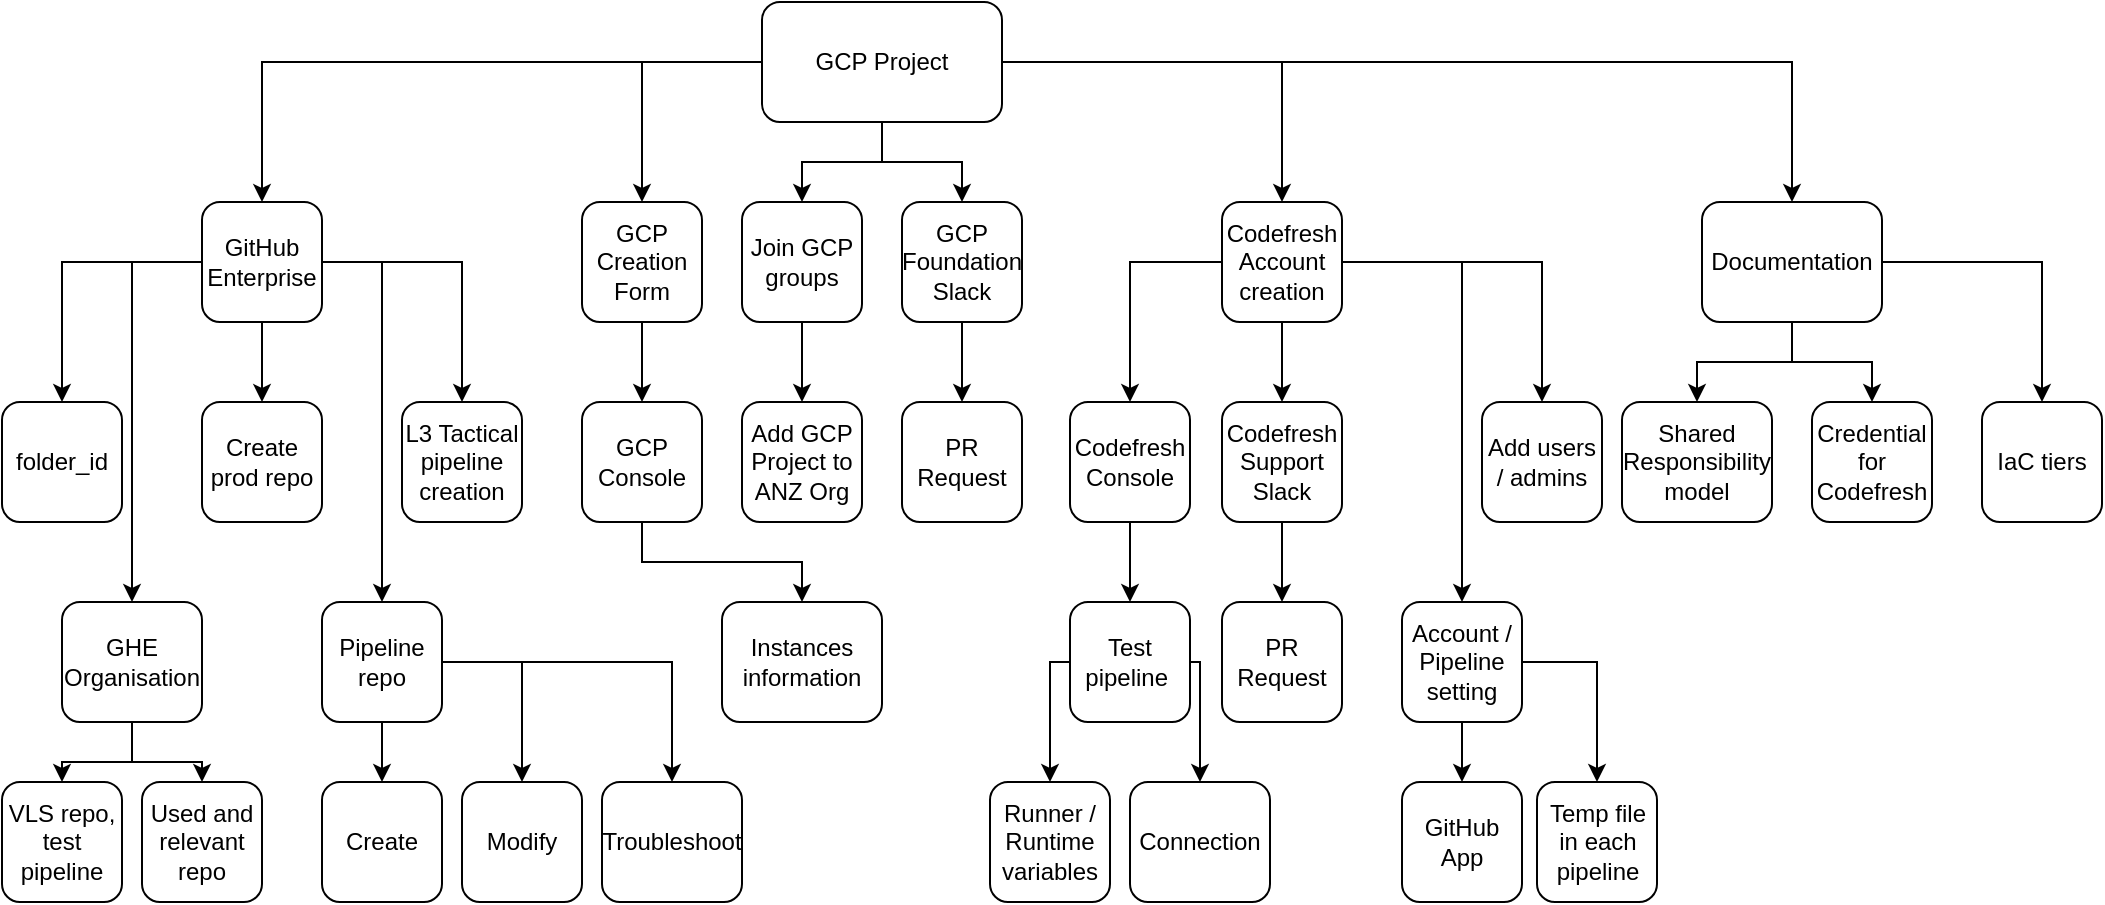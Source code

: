 <mxfile version="21.3.5" type="github">
  <diagram name="Page-1" id="9nQZp-bhMbMmAc3_5lMY">
    <mxGraphModel dx="1567" dy="610" grid="1" gridSize="10" guides="1" tooltips="1" connect="1" arrows="1" fold="1" page="0" pageScale="1" pageWidth="827" pageHeight="1169" math="0" shadow="0">
      <root>
        <mxCell id="0" />
        <mxCell id="1" parent="0" />
        <mxCell id="txJa7mbwUbljSVHN-Wby-42" style="edgeStyle=orthogonalEdgeStyle;rounded=0;orthogonalLoop=1;jettySize=auto;html=1;entryX=0.5;entryY=0;entryDx=0;entryDy=0;" parent="1" source="txJa7mbwUbljSVHN-Wby-1" target="txJa7mbwUbljSVHN-Wby-2" edge="1">
          <mxGeometry relative="1" as="geometry" />
        </mxCell>
        <mxCell id="txJa7mbwUbljSVHN-Wby-43" style="edgeStyle=orthogonalEdgeStyle;rounded=0;orthogonalLoop=1;jettySize=auto;html=1;entryX=0.5;entryY=0;entryDx=0;entryDy=0;" parent="1" source="txJa7mbwUbljSVHN-Wby-1" target="txJa7mbwUbljSVHN-Wby-3" edge="1">
          <mxGeometry relative="1" as="geometry" />
        </mxCell>
        <mxCell id="txJa7mbwUbljSVHN-Wby-44" style="edgeStyle=orthogonalEdgeStyle;rounded=0;orthogonalLoop=1;jettySize=auto;html=1;entryX=0.5;entryY=0;entryDx=0;entryDy=0;" parent="1" source="txJa7mbwUbljSVHN-Wby-1" target="txJa7mbwUbljSVHN-Wby-7" edge="1">
          <mxGeometry relative="1" as="geometry" />
        </mxCell>
        <mxCell id="txJa7mbwUbljSVHN-Wby-45" style="edgeStyle=orthogonalEdgeStyle;rounded=0;orthogonalLoop=1;jettySize=auto;html=1;entryX=0.5;entryY=0;entryDx=0;entryDy=0;" parent="1" source="txJa7mbwUbljSVHN-Wby-1" target="txJa7mbwUbljSVHN-Wby-9" edge="1">
          <mxGeometry relative="1" as="geometry" />
        </mxCell>
        <mxCell id="txJa7mbwUbljSVHN-Wby-46" style="edgeStyle=orthogonalEdgeStyle;rounded=0;orthogonalLoop=1;jettySize=auto;html=1;" parent="1" source="txJa7mbwUbljSVHN-Wby-1" target="txJa7mbwUbljSVHN-Wby-4" edge="1">
          <mxGeometry relative="1" as="geometry" />
        </mxCell>
        <mxCell id="txJa7mbwUbljSVHN-Wby-47" style="edgeStyle=orthogonalEdgeStyle;rounded=0;orthogonalLoop=1;jettySize=auto;html=1;entryX=0.5;entryY=0;entryDx=0;entryDy=0;" parent="1" source="txJa7mbwUbljSVHN-Wby-1" target="txJa7mbwUbljSVHN-Wby-10" edge="1">
          <mxGeometry relative="1" as="geometry" />
        </mxCell>
        <mxCell id="txJa7mbwUbljSVHN-Wby-1" value="GCP Project" style="rounded=1;whiteSpace=wrap;html=1;" parent="1" vertex="1">
          <mxGeometry x="320" y="20" width="120" height="60" as="geometry" />
        </mxCell>
        <mxCell id="txJa7mbwUbljSVHN-Wby-22" style="edgeStyle=orthogonalEdgeStyle;rounded=0;orthogonalLoop=1;jettySize=auto;html=1;entryX=0.5;entryY=0;entryDx=0;entryDy=0;" parent="1" source="txJa7mbwUbljSVHN-Wby-2" target="txJa7mbwUbljSVHN-Wby-6" edge="1">
          <mxGeometry relative="1" as="geometry" />
        </mxCell>
        <mxCell id="txJa7mbwUbljSVHN-Wby-23" style="edgeStyle=orthogonalEdgeStyle;rounded=0;orthogonalLoop=1;jettySize=auto;html=1;entryX=0.5;entryY=0;entryDx=0;entryDy=0;" parent="1" source="txJa7mbwUbljSVHN-Wby-2" target="txJa7mbwUbljSVHN-Wby-5" edge="1">
          <mxGeometry relative="1" as="geometry" />
        </mxCell>
        <mxCell id="txJa7mbwUbljSVHN-Wby-25" style="edgeStyle=orthogonalEdgeStyle;rounded=0;orthogonalLoop=1;jettySize=auto;html=1;" parent="1" source="txJa7mbwUbljSVHN-Wby-2" target="txJa7mbwUbljSVHN-Wby-12" edge="1">
          <mxGeometry relative="1" as="geometry" />
        </mxCell>
        <mxCell id="txJa7mbwUbljSVHN-Wby-26" style="edgeStyle=orthogonalEdgeStyle;rounded=0;orthogonalLoop=1;jettySize=auto;html=1;entryX=0.5;entryY=0;entryDx=0;entryDy=0;" parent="1" source="txJa7mbwUbljSVHN-Wby-2" target="txJa7mbwUbljSVHN-Wby-16" edge="1">
          <mxGeometry relative="1" as="geometry">
            <Array as="points">
              <mxPoint x="5" y="150" />
            </Array>
          </mxGeometry>
        </mxCell>
        <mxCell id="txJa7mbwUbljSVHN-Wby-27" style="edgeStyle=orthogonalEdgeStyle;rounded=0;orthogonalLoop=1;jettySize=auto;html=1;entryX=0.5;entryY=0;entryDx=0;entryDy=0;" parent="1" source="txJa7mbwUbljSVHN-Wby-2" target="txJa7mbwUbljSVHN-Wby-17" edge="1">
          <mxGeometry relative="1" as="geometry">
            <Array as="points">
              <mxPoint x="130" y="150" />
            </Array>
          </mxGeometry>
        </mxCell>
        <mxCell id="txJa7mbwUbljSVHN-Wby-2" value="GitHub Enterprise" style="rounded=1;whiteSpace=wrap;html=1;" parent="1" vertex="1">
          <mxGeometry x="40" y="120" width="60" height="60" as="geometry" />
        </mxCell>
        <mxCell id="txJa7mbwUbljSVHN-Wby-21" style="edgeStyle=orthogonalEdgeStyle;rounded=0;orthogonalLoop=1;jettySize=auto;html=1;entryX=0.5;entryY=0;entryDx=0;entryDy=0;" parent="1" source="txJa7mbwUbljSVHN-Wby-3" target="txJa7mbwUbljSVHN-Wby-13" edge="1">
          <mxGeometry relative="1" as="geometry" />
        </mxCell>
        <mxCell id="txJa7mbwUbljSVHN-Wby-3" value="GCP Creation Form" style="rounded=1;whiteSpace=wrap;html=1;" parent="1" vertex="1">
          <mxGeometry x="230" y="120" width="60" height="60" as="geometry" />
        </mxCell>
        <mxCell id="txJa7mbwUbljSVHN-Wby-34" style="edgeStyle=orthogonalEdgeStyle;rounded=0;orthogonalLoop=1;jettySize=auto;html=1;entryX=0.5;entryY=0;entryDx=0;entryDy=0;" parent="1" source="txJa7mbwUbljSVHN-Wby-4" target="txJa7mbwUbljSVHN-Wby-15" edge="1">
          <mxGeometry relative="1" as="geometry" />
        </mxCell>
        <mxCell id="txJa7mbwUbljSVHN-Wby-35" style="edgeStyle=orthogonalEdgeStyle;rounded=0;orthogonalLoop=1;jettySize=auto;html=1;entryX=0.5;entryY=0;entryDx=0;entryDy=0;" parent="1" source="txJa7mbwUbljSVHN-Wby-4" target="txJa7mbwUbljSVHN-Wby-11" edge="1">
          <mxGeometry relative="1" as="geometry" />
        </mxCell>
        <mxCell id="txJa7mbwUbljSVHN-Wby-74" style="edgeStyle=orthogonalEdgeStyle;rounded=0;orthogonalLoop=1;jettySize=auto;html=1;entryX=0.5;entryY=0;entryDx=0;entryDy=0;" parent="1" source="txJa7mbwUbljSVHN-Wby-4" target="txJa7mbwUbljSVHN-Wby-49" edge="1">
          <mxGeometry relative="1" as="geometry">
            <Array as="points">
              <mxPoint x="670" y="150" />
            </Array>
          </mxGeometry>
        </mxCell>
        <mxCell id="wPN9mBraVLpkExBd-tSO-5" style="edgeStyle=orthogonalEdgeStyle;rounded=0;orthogonalLoop=1;jettySize=auto;html=1;entryX=0.5;entryY=0;entryDx=0;entryDy=0;" edge="1" parent="1" source="txJa7mbwUbljSVHN-Wby-4" target="wPN9mBraVLpkExBd-tSO-4">
          <mxGeometry relative="1" as="geometry" />
        </mxCell>
        <mxCell id="txJa7mbwUbljSVHN-Wby-4" value="Codefresh Account creation" style="rounded=1;whiteSpace=wrap;html=1;" parent="1" vertex="1">
          <mxGeometry x="550" y="120" width="60" height="60" as="geometry" />
        </mxCell>
        <mxCell id="txJa7mbwUbljSVHN-Wby-5" value="folder_id" style="rounded=1;whiteSpace=wrap;html=1;" parent="1" vertex="1">
          <mxGeometry x="-60" y="220" width="60" height="60" as="geometry" />
        </mxCell>
        <mxCell id="txJa7mbwUbljSVHN-Wby-6" value="Create prod repo" style="rounded=1;whiteSpace=wrap;html=1;" parent="1" vertex="1">
          <mxGeometry x="40" y="220" width="60" height="60" as="geometry" />
        </mxCell>
        <mxCell id="txJa7mbwUbljSVHN-Wby-29" style="edgeStyle=orthogonalEdgeStyle;rounded=0;orthogonalLoop=1;jettySize=auto;html=1;entryX=0.5;entryY=0;entryDx=0;entryDy=0;" parent="1" source="txJa7mbwUbljSVHN-Wby-7" target="txJa7mbwUbljSVHN-Wby-28" edge="1">
          <mxGeometry relative="1" as="geometry" />
        </mxCell>
        <mxCell id="txJa7mbwUbljSVHN-Wby-7" value="Join GCP groups" style="rounded=1;whiteSpace=wrap;html=1;" parent="1" vertex="1">
          <mxGeometry x="310" y="120" width="60" height="60" as="geometry" />
        </mxCell>
        <mxCell id="txJa7mbwUbljSVHN-Wby-8" value="PR Request" style="rounded=1;whiteSpace=wrap;html=1;" parent="1" vertex="1">
          <mxGeometry x="390" y="220" width="60" height="60" as="geometry" />
        </mxCell>
        <mxCell id="txJa7mbwUbljSVHN-Wby-30" style="edgeStyle=orthogonalEdgeStyle;rounded=0;orthogonalLoop=1;jettySize=auto;html=1;entryX=0.5;entryY=0;entryDx=0;entryDy=0;" parent="1" source="txJa7mbwUbljSVHN-Wby-9" target="txJa7mbwUbljSVHN-Wby-8" edge="1">
          <mxGeometry relative="1" as="geometry" />
        </mxCell>
        <mxCell id="txJa7mbwUbljSVHN-Wby-9" value="GCP Foundation Slack" style="rounded=1;whiteSpace=wrap;html=1;" parent="1" vertex="1">
          <mxGeometry x="390" y="120" width="60" height="60" as="geometry" />
        </mxCell>
        <mxCell id="txJa7mbwUbljSVHN-Wby-37" style="edgeStyle=orthogonalEdgeStyle;rounded=0;orthogonalLoop=1;jettySize=auto;html=1;entryX=0.5;entryY=0;entryDx=0;entryDy=0;" parent="1" source="txJa7mbwUbljSVHN-Wby-10" target="txJa7mbwUbljSVHN-Wby-19" edge="1">
          <mxGeometry relative="1" as="geometry" />
        </mxCell>
        <mxCell id="txJa7mbwUbljSVHN-Wby-39" style="edgeStyle=orthogonalEdgeStyle;rounded=0;orthogonalLoop=1;jettySize=auto;html=1;entryX=0.5;entryY=0;entryDx=0;entryDy=0;" parent="1" source="txJa7mbwUbljSVHN-Wby-10" target="txJa7mbwUbljSVHN-Wby-20" edge="1">
          <mxGeometry relative="1" as="geometry" />
        </mxCell>
        <mxCell id="txJa7mbwUbljSVHN-Wby-40" style="edgeStyle=orthogonalEdgeStyle;rounded=0;orthogonalLoop=1;jettySize=auto;html=1;" parent="1" source="txJa7mbwUbljSVHN-Wby-10" target="txJa7mbwUbljSVHN-Wby-18" edge="1">
          <mxGeometry relative="1" as="geometry" />
        </mxCell>
        <mxCell id="txJa7mbwUbljSVHN-Wby-10" value="Documentation" style="rounded=1;whiteSpace=wrap;html=1;" parent="1" vertex="1">
          <mxGeometry x="790" y="120" width="90" height="60" as="geometry" />
        </mxCell>
        <mxCell id="txJa7mbwUbljSVHN-Wby-11" value="Add users / admins" style="rounded=1;whiteSpace=wrap;html=1;" parent="1" vertex="1">
          <mxGeometry x="680" y="220" width="60" height="60" as="geometry" />
        </mxCell>
        <mxCell id="txJa7mbwUbljSVHN-Wby-12" value="L3 Tactical pipeline creation" style="rounded=1;whiteSpace=wrap;html=1;" parent="1" vertex="1">
          <mxGeometry x="140" y="220" width="60" height="60" as="geometry" />
        </mxCell>
        <mxCell id="wPN9mBraVLpkExBd-tSO-7" style="edgeStyle=orthogonalEdgeStyle;rounded=0;orthogonalLoop=1;jettySize=auto;html=1;" edge="1" parent="1" source="txJa7mbwUbljSVHN-Wby-13" target="wPN9mBraVLpkExBd-tSO-1">
          <mxGeometry relative="1" as="geometry">
            <Array as="points">
              <mxPoint x="260" y="300" />
              <mxPoint x="340" y="300" />
            </Array>
          </mxGeometry>
        </mxCell>
        <mxCell id="txJa7mbwUbljSVHN-Wby-13" value="GCP Console" style="rounded=1;whiteSpace=wrap;html=1;" parent="1" vertex="1">
          <mxGeometry x="230" y="220" width="60" height="60" as="geometry" />
        </mxCell>
        <mxCell id="txJa7mbwUbljSVHN-Wby-14" value="PR Request" style="rounded=1;whiteSpace=wrap;html=1;" parent="1" vertex="1">
          <mxGeometry x="550" y="320" width="60" height="60" as="geometry" />
        </mxCell>
        <mxCell id="wPN9mBraVLpkExBd-tSO-3" style="edgeStyle=orthogonalEdgeStyle;rounded=0;orthogonalLoop=1;jettySize=auto;html=1;" edge="1" parent="1" source="txJa7mbwUbljSVHN-Wby-15" target="txJa7mbwUbljSVHN-Wby-14">
          <mxGeometry relative="1" as="geometry" />
        </mxCell>
        <mxCell id="txJa7mbwUbljSVHN-Wby-15" value="Codefresh Support Slack" style="rounded=1;whiteSpace=wrap;html=1;" parent="1" vertex="1">
          <mxGeometry x="550" y="220" width="60" height="60" as="geometry" />
        </mxCell>
        <mxCell id="txJa7mbwUbljSVHN-Wby-52" style="edgeStyle=orthogonalEdgeStyle;rounded=0;orthogonalLoop=1;jettySize=auto;html=1;entryX=0.5;entryY=0;entryDx=0;entryDy=0;" parent="1" source="txJa7mbwUbljSVHN-Wby-16" target="txJa7mbwUbljSVHN-Wby-51" edge="1">
          <mxGeometry relative="1" as="geometry" />
        </mxCell>
        <mxCell id="txJa7mbwUbljSVHN-Wby-54" style="edgeStyle=orthogonalEdgeStyle;rounded=0;orthogonalLoop=1;jettySize=auto;html=1;entryX=0.5;entryY=0;entryDx=0;entryDy=0;" parent="1" source="txJa7mbwUbljSVHN-Wby-16" target="txJa7mbwUbljSVHN-Wby-53" edge="1">
          <mxGeometry relative="1" as="geometry" />
        </mxCell>
        <mxCell id="txJa7mbwUbljSVHN-Wby-16" value="GHE Organisation" style="rounded=1;whiteSpace=wrap;html=1;" parent="1" vertex="1">
          <mxGeometry x="-30" y="320" width="70" height="60" as="geometry" />
        </mxCell>
        <mxCell id="txJa7mbwUbljSVHN-Wby-59" style="edgeStyle=orthogonalEdgeStyle;rounded=0;orthogonalLoop=1;jettySize=auto;html=1;entryX=0.5;entryY=0;entryDx=0;entryDy=0;" parent="1" source="txJa7mbwUbljSVHN-Wby-17" target="txJa7mbwUbljSVHN-Wby-58" edge="1">
          <mxGeometry relative="1" as="geometry" />
        </mxCell>
        <mxCell id="txJa7mbwUbljSVHN-Wby-61" style="edgeStyle=orthogonalEdgeStyle;rounded=0;orthogonalLoop=1;jettySize=auto;html=1;entryX=0.5;entryY=0;entryDx=0;entryDy=0;" parent="1" source="txJa7mbwUbljSVHN-Wby-17" target="txJa7mbwUbljSVHN-Wby-55" edge="1">
          <mxGeometry relative="1" as="geometry" />
        </mxCell>
        <mxCell id="txJa7mbwUbljSVHN-Wby-63" style="edgeStyle=orthogonalEdgeStyle;rounded=0;orthogonalLoop=1;jettySize=auto;html=1;entryX=0.5;entryY=0;entryDx=0;entryDy=0;" parent="1" source="txJa7mbwUbljSVHN-Wby-17" target="txJa7mbwUbljSVHN-Wby-56" edge="1">
          <mxGeometry relative="1" as="geometry" />
        </mxCell>
        <mxCell id="txJa7mbwUbljSVHN-Wby-17" value="Pipeline repo" style="rounded=1;whiteSpace=wrap;html=1;" parent="1" vertex="1">
          <mxGeometry x="100" y="320" width="60" height="60" as="geometry" />
        </mxCell>
        <mxCell id="txJa7mbwUbljSVHN-Wby-18" value="IaC tiers" style="rounded=1;whiteSpace=wrap;html=1;" parent="1" vertex="1">
          <mxGeometry x="930" y="220" width="60" height="60" as="geometry" />
        </mxCell>
        <mxCell id="txJa7mbwUbljSVHN-Wby-19" value="Credential for Codefresh" style="rounded=1;whiteSpace=wrap;html=1;" parent="1" vertex="1">
          <mxGeometry x="845" y="220" width="60" height="60" as="geometry" />
        </mxCell>
        <mxCell id="txJa7mbwUbljSVHN-Wby-20" value="Shared Responsibility model" style="rounded=1;whiteSpace=wrap;html=1;" parent="1" vertex="1">
          <mxGeometry x="750" y="220" width="75" height="60" as="geometry" />
        </mxCell>
        <mxCell id="txJa7mbwUbljSVHN-Wby-28" value="Add GCP Project to ANZ Org" style="rounded=1;whiteSpace=wrap;html=1;" parent="1" vertex="1">
          <mxGeometry x="310" y="220" width="60" height="60" as="geometry" />
        </mxCell>
        <mxCell id="txJa7mbwUbljSVHN-Wby-69" style="edgeStyle=orthogonalEdgeStyle;rounded=0;orthogonalLoop=1;jettySize=auto;html=1;entryX=0.5;entryY=0;entryDx=0;entryDy=0;" parent="1" source="txJa7mbwUbljSVHN-Wby-41" target="txJa7mbwUbljSVHN-Wby-64" edge="1">
          <mxGeometry relative="1" as="geometry">
            <Array as="points">
              <mxPoint x="464" y="350" />
            </Array>
          </mxGeometry>
        </mxCell>
        <mxCell id="txJa7mbwUbljSVHN-Wby-70" style="edgeStyle=orthogonalEdgeStyle;rounded=0;orthogonalLoop=1;jettySize=auto;html=1;entryX=0.5;entryY=0;entryDx=0;entryDy=0;" parent="1" source="txJa7mbwUbljSVHN-Wby-41" target="txJa7mbwUbljSVHN-Wby-65" edge="1">
          <mxGeometry relative="1" as="geometry">
            <Array as="points">
              <mxPoint x="539" y="350" />
            </Array>
          </mxGeometry>
        </mxCell>
        <mxCell id="txJa7mbwUbljSVHN-Wby-41" value="Test pipeline&amp;nbsp;" style="rounded=1;whiteSpace=wrap;html=1;" parent="1" vertex="1">
          <mxGeometry x="474" y="320" width="60" height="60" as="geometry" />
        </mxCell>
        <mxCell id="txJa7mbwUbljSVHN-Wby-71" style="edgeStyle=orthogonalEdgeStyle;rounded=0;orthogonalLoop=1;jettySize=auto;html=1;entryX=0.5;entryY=0;entryDx=0;entryDy=0;" parent="1" source="txJa7mbwUbljSVHN-Wby-49" target="txJa7mbwUbljSVHN-Wby-66" edge="1">
          <mxGeometry relative="1" as="geometry" />
        </mxCell>
        <mxCell id="txJa7mbwUbljSVHN-Wby-73" style="edgeStyle=orthogonalEdgeStyle;rounded=0;orthogonalLoop=1;jettySize=auto;html=1;entryX=0.5;entryY=0;entryDx=0;entryDy=0;" parent="1" source="txJa7mbwUbljSVHN-Wby-49" target="txJa7mbwUbljSVHN-Wby-72" edge="1">
          <mxGeometry relative="1" as="geometry" />
        </mxCell>
        <mxCell id="txJa7mbwUbljSVHN-Wby-49" value="Account / Pipeline setting" style="rounded=1;whiteSpace=wrap;html=1;" parent="1" vertex="1">
          <mxGeometry x="640" y="320" width="60" height="60" as="geometry" />
        </mxCell>
        <mxCell id="txJa7mbwUbljSVHN-Wby-51" value="VLS repo, test pipeline" style="rounded=1;whiteSpace=wrap;html=1;" parent="1" vertex="1">
          <mxGeometry x="-60" y="410" width="60" height="60" as="geometry" />
        </mxCell>
        <mxCell id="txJa7mbwUbljSVHN-Wby-53" value="Used and relevant repo" style="rounded=1;whiteSpace=wrap;html=1;" parent="1" vertex="1">
          <mxGeometry x="10" y="410" width="60" height="60" as="geometry" />
        </mxCell>
        <mxCell id="txJa7mbwUbljSVHN-Wby-55" value="Troubleshoot" style="rounded=1;whiteSpace=wrap;html=1;" parent="1" vertex="1">
          <mxGeometry x="240" y="410" width="70" height="60" as="geometry" />
        </mxCell>
        <mxCell id="txJa7mbwUbljSVHN-Wby-56" value="Modify" style="rounded=1;whiteSpace=wrap;html=1;" parent="1" vertex="1">
          <mxGeometry x="170" y="410" width="60" height="60" as="geometry" />
        </mxCell>
        <mxCell id="txJa7mbwUbljSVHN-Wby-58" value="Create" style="rounded=1;whiteSpace=wrap;html=1;" parent="1" vertex="1">
          <mxGeometry x="100" y="410" width="60" height="60" as="geometry" />
        </mxCell>
        <mxCell id="txJa7mbwUbljSVHN-Wby-64" value="Runner / Runtime variables" style="rounded=1;whiteSpace=wrap;html=1;" parent="1" vertex="1">
          <mxGeometry x="434" y="410" width="60" height="60" as="geometry" />
        </mxCell>
        <mxCell id="txJa7mbwUbljSVHN-Wby-65" value="Connection" style="rounded=1;whiteSpace=wrap;html=1;" parent="1" vertex="1">
          <mxGeometry x="504" y="410" width="70" height="60" as="geometry" />
        </mxCell>
        <mxCell id="txJa7mbwUbljSVHN-Wby-66" value="GitHub App" style="rounded=1;whiteSpace=wrap;html=1;" parent="1" vertex="1">
          <mxGeometry x="640" y="410" width="60" height="60" as="geometry" />
        </mxCell>
        <mxCell id="txJa7mbwUbljSVHN-Wby-72" value="Temp file in each pipeline" style="rounded=1;whiteSpace=wrap;html=1;" parent="1" vertex="1">
          <mxGeometry x="707.5" y="410" width="60" height="60" as="geometry" />
        </mxCell>
        <mxCell id="wPN9mBraVLpkExBd-tSO-1" value="Instances information" style="rounded=1;whiteSpace=wrap;html=1;" vertex="1" parent="1">
          <mxGeometry x="300" y="320" width="80" height="60" as="geometry" />
        </mxCell>
        <mxCell id="wPN9mBraVLpkExBd-tSO-6" style="edgeStyle=orthogonalEdgeStyle;rounded=0;orthogonalLoop=1;jettySize=auto;html=1;" edge="1" parent="1" source="wPN9mBraVLpkExBd-tSO-4" target="txJa7mbwUbljSVHN-Wby-41">
          <mxGeometry relative="1" as="geometry" />
        </mxCell>
        <mxCell id="wPN9mBraVLpkExBd-tSO-4" value="Codefresh Console" style="rounded=1;whiteSpace=wrap;html=1;" vertex="1" parent="1">
          <mxGeometry x="474" y="220" width="60" height="60" as="geometry" />
        </mxCell>
      </root>
    </mxGraphModel>
  </diagram>
</mxfile>
